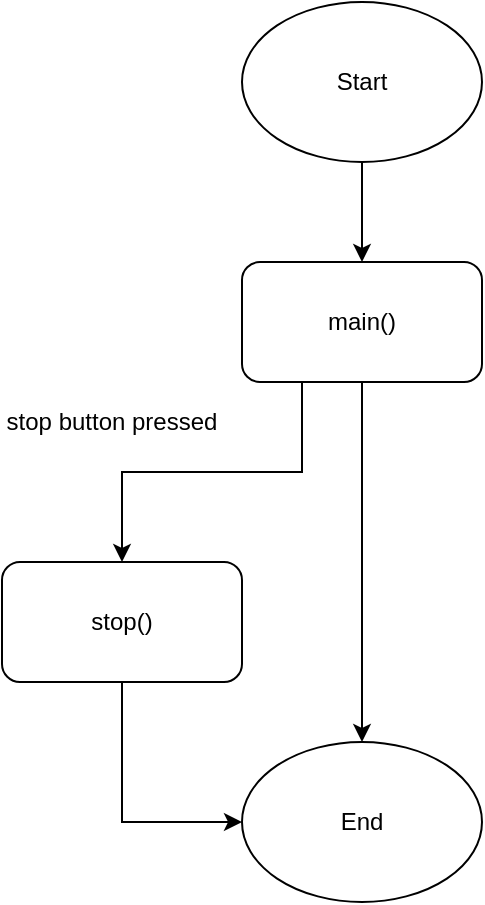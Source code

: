 <mxfile version="12.0.0" type="device" pages="1"><diagram id="buUIl9BPS0h9aQrbjUVp" name="Page-1"><mxGraphModel dx="928" dy="568" grid="1" gridSize="10" guides="1" tooltips="1" connect="1" arrows="1" fold="1" page="1" pageScale="1" pageWidth="850" pageHeight="1100" math="0" shadow="0"><root><mxCell id="0"/><mxCell id="1" parent="0"/><mxCell id="z8dAj1Irn_5CJ6U-yRVA-3" style="edgeStyle=orthogonalEdgeStyle;rounded=0;orthogonalLoop=1;jettySize=auto;html=1;exitX=0.5;exitY=1;exitDx=0;exitDy=0;" edge="1" parent="1" source="z8dAj1Irn_5CJ6U-yRVA-1" target="z8dAj1Irn_5CJ6U-yRVA-2"><mxGeometry relative="1" as="geometry"/></mxCell><mxCell id="z8dAj1Irn_5CJ6U-yRVA-1" value="Start" style="ellipse;whiteSpace=wrap;html=1;" vertex="1" parent="1"><mxGeometry x="365" y="30" width="120" height="80" as="geometry"/></mxCell><mxCell id="z8dAj1Irn_5CJ6U-yRVA-5" style="edgeStyle=orthogonalEdgeStyle;rounded=0;orthogonalLoop=1;jettySize=auto;html=1;exitX=0.25;exitY=1;exitDx=0;exitDy=0;entryX=0.5;entryY=0;entryDx=0;entryDy=0;" edge="1" parent="1" source="z8dAj1Irn_5CJ6U-yRVA-2" target="z8dAj1Irn_5CJ6U-yRVA-4"><mxGeometry relative="1" as="geometry"/></mxCell><mxCell id="z8dAj1Irn_5CJ6U-yRVA-8" style="edgeStyle=orthogonalEdgeStyle;rounded=0;orthogonalLoop=1;jettySize=auto;html=1;exitX=0.5;exitY=1;exitDx=0;exitDy=0;entryX=0.5;entryY=0;entryDx=0;entryDy=0;" edge="1" parent="1" source="z8dAj1Irn_5CJ6U-yRVA-2" target="z8dAj1Irn_5CJ6U-yRVA-10"><mxGeometry relative="1" as="geometry"><mxPoint x="425" y="410" as="targetPoint"/></mxGeometry></mxCell><mxCell id="z8dAj1Irn_5CJ6U-yRVA-2" value="main()" style="rounded=1;whiteSpace=wrap;html=1;" vertex="1" parent="1"><mxGeometry x="365" y="160" width="120" height="60" as="geometry"/></mxCell><mxCell id="z8dAj1Irn_5CJ6U-yRVA-9" style="edgeStyle=orthogonalEdgeStyle;rounded=0;orthogonalLoop=1;jettySize=auto;html=1;exitX=0.5;exitY=1;exitDx=0;exitDy=0;entryX=0;entryY=0.5;entryDx=0;entryDy=0;" edge="1" parent="1" source="z8dAj1Irn_5CJ6U-yRVA-4" target="z8dAj1Irn_5CJ6U-yRVA-10"><mxGeometry relative="1" as="geometry"><mxPoint x="365" y="440" as="targetPoint"/></mxGeometry></mxCell><mxCell id="z8dAj1Irn_5CJ6U-yRVA-4" value="stop()" style="rounded=1;whiteSpace=wrap;html=1;" vertex="1" parent="1"><mxGeometry x="245" y="310" width="120" height="60" as="geometry"/></mxCell><mxCell id="z8dAj1Irn_5CJ6U-yRVA-6" value="stop button pressed" style="text;html=1;strokeColor=none;fillColor=none;align=center;verticalAlign=middle;whiteSpace=wrap;rounded=0;" vertex="1" parent="1"><mxGeometry x="245" y="230" width="110" height="20" as="geometry"/></mxCell><mxCell id="z8dAj1Irn_5CJ6U-yRVA-10" value="End" style="ellipse;whiteSpace=wrap;html=1;" vertex="1" parent="1"><mxGeometry x="365" y="400" width="120" height="80" as="geometry"/></mxCell></root></mxGraphModel></diagram></mxfile>